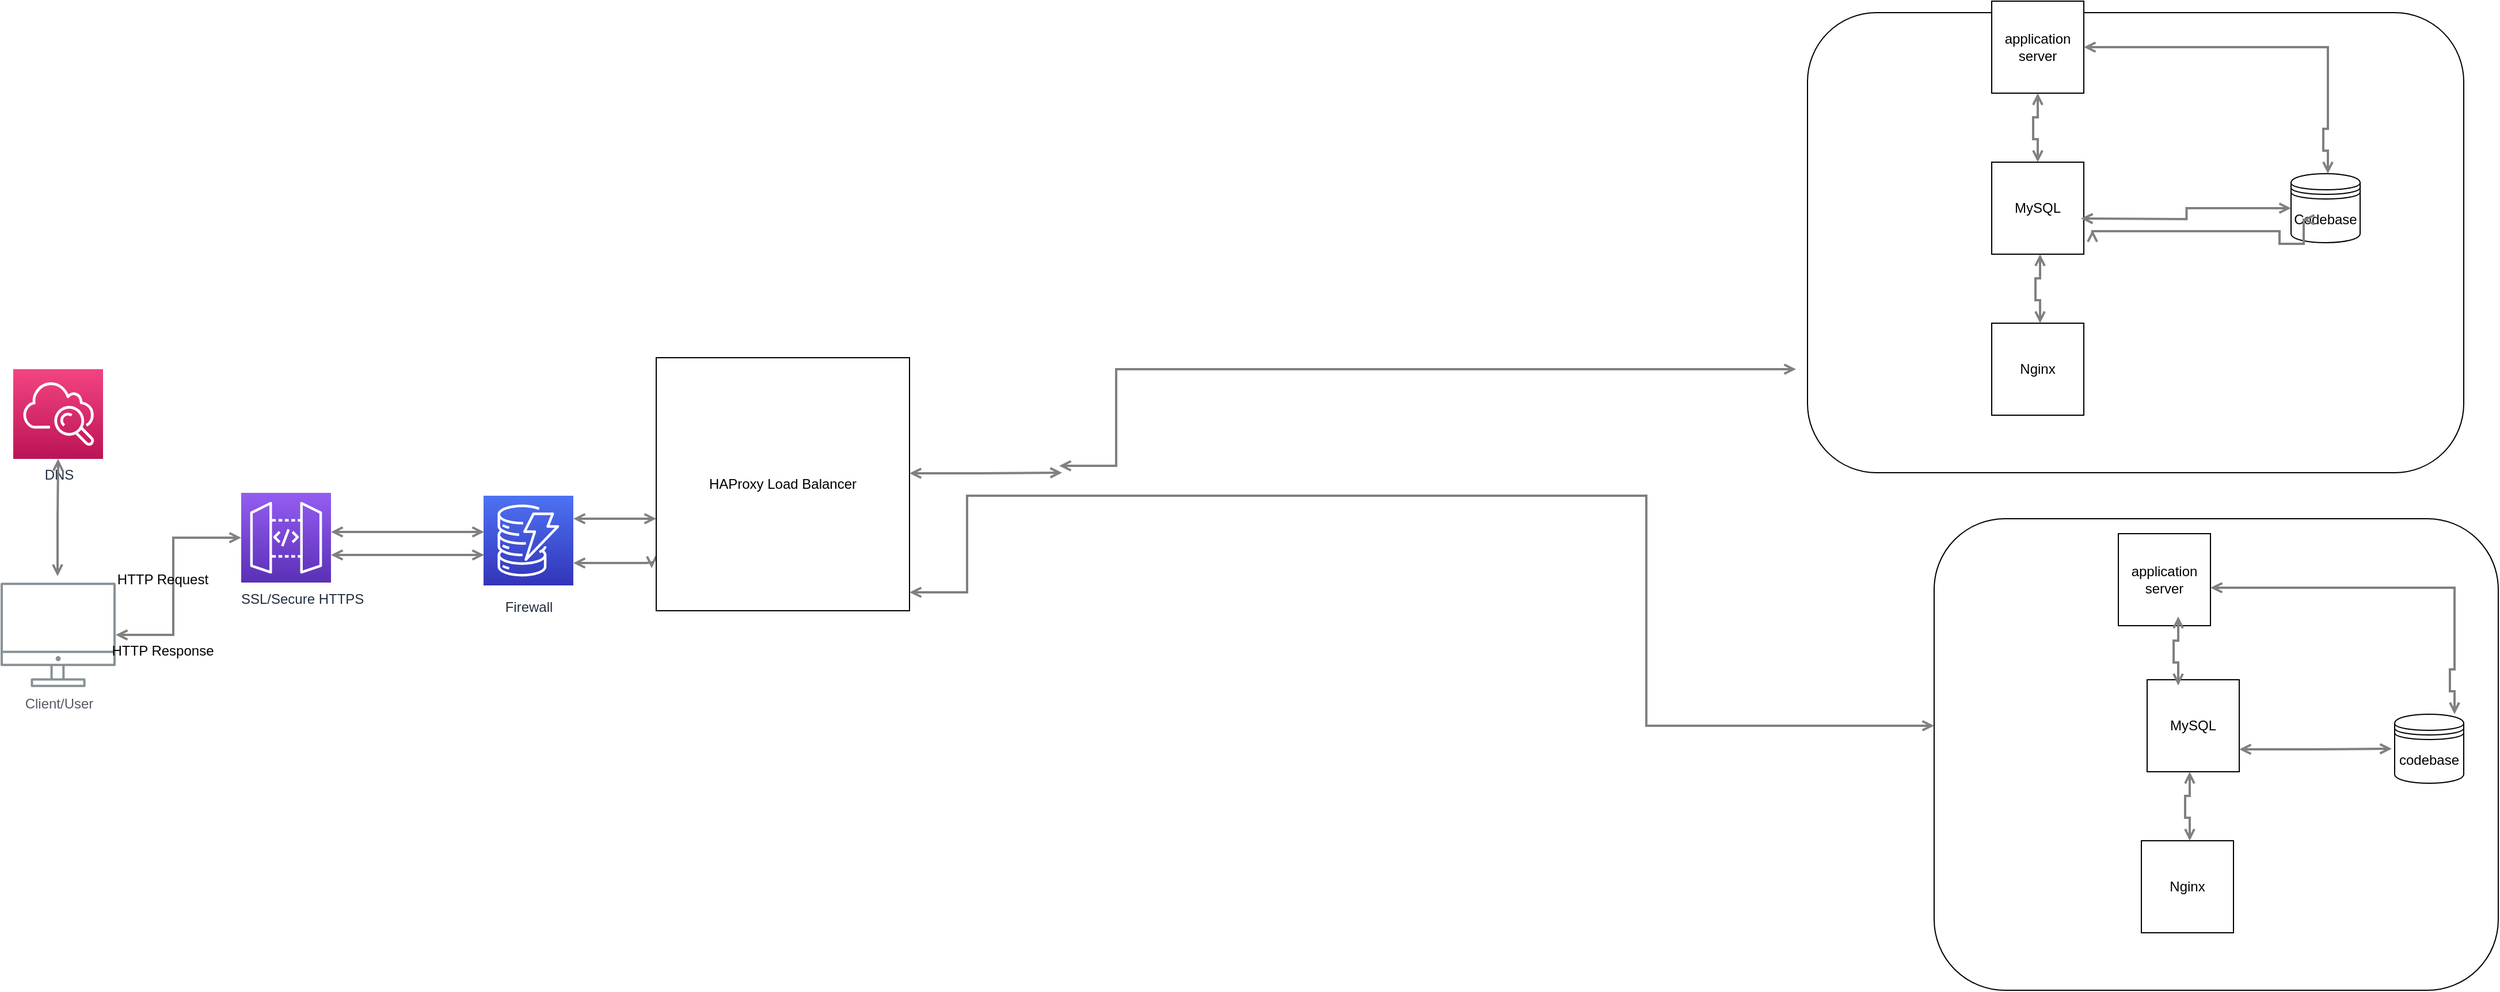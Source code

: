 <mxfile version="24.1.0" type="github">
  <diagram id="Ht1M8jgEwFfnCIfOTk4-" name="Page-1">
    <mxGraphModel dx="1114" dy="1434" grid="1" gridSize="10" guides="1" tooltips="1" connect="1" arrows="1" fold="1" page="1" pageScale="1" pageWidth="1169" pageHeight="827" math="0" shadow="0">
      <root>
        <mxCell id="0" />
        <mxCell id="1" parent="0" />
        <mxCell id="UEzPUAAOIrF-is8g5C7q-128" style="edgeStyle=orthogonalEdgeStyle;rounded=0;orthogonalLoop=1;jettySize=auto;html=1;startArrow=open;startFill=0;endArrow=open;endFill=0;strokeWidth=2;strokeColor=#808080;" parent="1" source="UEzPUAAOIrF-is8g5C7q-109" target="UEzPUAAOIrF-is8g5C7q-114" edge="1">
          <mxGeometry relative="1" as="geometry">
            <Array as="points">
              <mxPoint x="310.5" y="461.5" />
              <mxPoint x="310.5" y="376.5" />
            </Array>
          </mxGeometry>
        </mxCell>
        <mxCell id="UEzPUAAOIrF-is8g5C7q-129" style="edgeStyle=orthogonalEdgeStyle;rounded=0;orthogonalLoop=1;jettySize=auto;html=1;startArrow=open;startFill=0;endArrow=open;endFill=0;strokeWidth=2;strokeColor=#808080;" parent="1" source="UEzPUAAOIrF-is8g5C7q-114" edge="1">
          <mxGeometry relative="1" as="geometry">
            <Array as="points">
              <mxPoint x="510.5" y="391.5" />
              <mxPoint x="510.5" y="391.5" />
            </Array>
            <mxPoint x="580.501" y="391.5" as="targetPoint" />
          </mxGeometry>
        </mxCell>
        <mxCell id="UEzPUAAOIrF-is8g5C7q-142" style="edgeStyle=orthogonalEdgeStyle;rounded=0;orthogonalLoop=1;jettySize=auto;html=1;startArrow=open;startFill=0;endArrow=open;endFill=0;strokeWidth=2;strokeColor=#808080;" parent="1" source="UEzPUAAOIrF-is8g5C7q-114" edge="1">
          <mxGeometry relative="1" as="geometry">
            <mxPoint x="457.5" y="386.5" as="sourcePoint" />
            <mxPoint x="580.501" y="371.5" as="targetPoint" />
            <Array as="points">
              <mxPoint x="510.5" y="371.5" />
              <mxPoint x="510.5" y="371.5" />
            </Array>
          </mxGeometry>
        </mxCell>
        <mxCell id="UEzPUAAOIrF-is8g5C7q-109" value="Client/User" style="outlineConnect=0;gradientColor=none;fontColor=#545B64;strokeColor=none;fillColor=#879196;dashed=0;verticalLabelPosition=bottom;verticalAlign=top;align=center;html=1;fontSize=12;fontStyle=0;aspect=fixed;shape=mxgraph.aws4.illustration_desktop;pointerEvents=1;labelBackgroundColor=#ffffff;" parent="1" vertex="1">
          <mxGeometry x="160.5" y="415.5" width="100" height="91" as="geometry" />
        </mxCell>
        <mxCell id="UEzPUAAOIrF-is8g5C7q-114" value="&lt;span style=&quot;white-space: pre;&quot;&gt;&#x9;SSL/&lt;/span&gt;Secure HTTPS" style="outlineConnect=0;fontColor=#232F3E;gradientColor=#945DF2;gradientDirection=north;fillColor=#5A30B5;strokeColor=#ffffff;dashed=0;verticalLabelPosition=bottom;verticalAlign=top;align=center;html=1;fontSize=12;fontStyle=0;aspect=fixed;shape=mxgraph.aws4.resourceIcon;resIcon=mxgraph.aws4.api_gateway;labelBackgroundColor=#ffffff;" parent="1" vertex="1">
          <mxGeometry x="369.5" y="337.5" width="78" height="78" as="geometry" />
        </mxCell>
        <mxCell id="GEgxyzBnCWLSRmhvDWY9-1" value="Firewall" style="outlineConnect=0;fontColor=#232F3E;gradientColor=#4D72F3;gradientDirection=north;fillColor=#3334B9;strokeColor=#ffffff;dashed=0;verticalLabelPosition=bottom;verticalAlign=top;align=center;html=1;fontSize=12;fontStyle=0;aspect=fixed;shape=mxgraph.aws4.resourceIcon;resIcon=mxgraph.aws4.dynamodb;labelBackgroundColor=#ffffff;spacingTop=5;" vertex="1" parent="1">
          <mxGeometry x="580" y="340" width="78" height="78" as="geometry" />
        </mxCell>
        <mxCell id="GEgxyzBnCWLSRmhvDWY9-3" value="DNS" style="outlineConnect=0;fontColor=#232F3E;gradientColor=#F34482;gradientDirection=north;fillColor=#BC1356;strokeColor=#ffffff;dashed=0;verticalLabelPosition=bottom;verticalAlign=top;align=center;html=1;fontSize=12;fontStyle=0;aspect=fixed;shape=mxgraph.aws4.resourceIcon;resIcon=mxgraph.aws4.cloudwatch;labelBackgroundColor=#ffffff;" vertex="1" parent="1">
          <mxGeometry x="171.5" y="230" width="78" height="78" as="geometry" />
        </mxCell>
        <mxCell id="GEgxyzBnCWLSRmhvDWY9-4" style="edgeStyle=orthogonalEdgeStyle;rounded=0;orthogonalLoop=1;jettySize=auto;html=1;startArrow=open;startFill=0;endArrow=open;endFill=0;strokeWidth=2;strokeColor=#808080;exitX=0.495;exitY=-0.061;exitDx=0;exitDy=0;exitPerimeter=0;" edge="1" parent="1" source="UEzPUAAOIrF-is8g5C7q-109" target="GEgxyzBnCWLSRmhvDWY9-3">
          <mxGeometry relative="1" as="geometry">
            <mxPoint x="180" y="350" as="sourcePoint" />
            <mxPoint x="312.501" y="349.5" as="targetPoint" />
            <Array as="points" />
          </mxGeometry>
        </mxCell>
        <mxCell id="GEgxyzBnCWLSRmhvDWY9-11" value="HTTP Request" style="text;html=1;align=center;verticalAlign=middle;resizable=0;points=[];autosize=1;strokeColor=none;fillColor=none;" vertex="1" parent="1">
          <mxGeometry x="251" y="398" width="100" height="30" as="geometry" />
        </mxCell>
        <mxCell id="GEgxyzBnCWLSRmhvDWY9-12" value="HTTP Response" style="text;html=1;align=center;verticalAlign=middle;resizable=0;points=[];autosize=1;strokeColor=none;fillColor=none;" vertex="1" parent="1">
          <mxGeometry x="246" y="460" width="110" height="30" as="geometry" />
        </mxCell>
        <mxCell id="GEgxyzBnCWLSRmhvDWY9-17" style="edgeStyle=orthogonalEdgeStyle;rounded=0;orthogonalLoop=1;jettySize=auto;html=1;startArrow=open;startFill=0;endArrow=open;endFill=0;strokeWidth=2;strokeColor=#808080;" edge="1" parent="1">
          <mxGeometry relative="1" as="geometry">
            <mxPoint x="658" y="360" as="sourcePoint" />
            <mxPoint x="730" y="360" as="targetPoint" />
            <Array as="points">
              <mxPoint x="720.5" y="359.5" />
              <mxPoint x="720.5" y="359.5" />
            </Array>
          </mxGeometry>
        </mxCell>
        <mxCell id="GEgxyzBnCWLSRmhvDWY9-18" style="edgeStyle=orthogonalEdgeStyle;rounded=0;orthogonalLoop=1;jettySize=auto;html=1;startArrow=open;startFill=0;endArrow=open;endFill=0;strokeWidth=2;strokeColor=#808080;entryX=-0.018;entryY=0.832;entryDx=0;entryDy=0;entryPerimeter=0;" edge="1" parent="1" target="GEgxyzBnCWLSRmhvDWY9-19">
          <mxGeometry relative="1" as="geometry">
            <Array as="points">
              <mxPoint x="721" y="399" />
              <mxPoint x="726" y="398" />
            </Array>
            <mxPoint x="658" y="398.5" as="sourcePoint" />
            <mxPoint x="721" y="398" as="targetPoint" />
          </mxGeometry>
        </mxCell>
        <mxCell id="GEgxyzBnCWLSRmhvDWY9-19" value="HAProxy Load Balancer" style="whiteSpace=wrap;html=1;aspect=fixed;" vertex="1" parent="1">
          <mxGeometry x="730" y="220" width="220" height="220" as="geometry" />
        </mxCell>
        <mxCell id="GEgxyzBnCWLSRmhvDWY9-20" style="edgeStyle=orthogonalEdgeStyle;rounded=0;orthogonalLoop=1;jettySize=auto;html=1;startArrow=open;startFill=0;endArrow=open;endFill=0;strokeWidth=2;strokeColor=#808080;" edge="1" parent="1">
          <mxGeometry relative="1" as="geometry">
            <mxPoint x="950" y="320.5" as="sourcePoint" />
            <mxPoint x="1082.501" y="320" as="targetPoint" />
            <Array as="points">
              <mxPoint x="1012.5" y="320" />
              <mxPoint x="1012.5" y="320" />
            </Array>
          </mxGeometry>
        </mxCell>
        <mxCell id="GEgxyzBnCWLSRmhvDWY9-21" style="edgeStyle=orthogonalEdgeStyle;rounded=0;orthogonalLoop=1;jettySize=auto;html=1;startArrow=open;startFill=0;endArrow=open;endFill=0;strokeWidth=2;strokeColor=#808080;" edge="1" parent="1">
          <mxGeometry relative="1" as="geometry">
            <Array as="points">
              <mxPoint x="1129.5" y="314.5" />
              <mxPoint x="1129.5" y="229.5" />
            </Array>
            <mxPoint x="1080" y="314" as="sourcePoint" />
            <mxPoint x="1720" y="230" as="targetPoint" />
          </mxGeometry>
        </mxCell>
        <mxCell id="GEgxyzBnCWLSRmhvDWY9-22" style="edgeStyle=orthogonalEdgeStyle;rounded=0;orthogonalLoop=1;jettySize=auto;html=1;startArrow=open;startFill=0;endArrow=open;endFill=0;strokeWidth=2;strokeColor=#808080;" edge="1" parent="1" target="GEgxyzBnCWLSRmhvDWY9-23">
          <mxGeometry relative="1" as="geometry">
            <Array as="points">
              <mxPoint x="1000" y="424" />
              <mxPoint x="1000" y="340" />
              <mxPoint x="1590" y="340" />
              <mxPoint x="1590" y="540" />
            </Array>
            <mxPoint x="950" y="424" as="sourcePoint" />
            <mxPoint x="1710" y="540" as="targetPoint" />
          </mxGeometry>
        </mxCell>
        <mxCell id="GEgxyzBnCWLSRmhvDWY9-23" value="" style="rounded=1;whiteSpace=wrap;html=1;" vertex="1" parent="1">
          <mxGeometry x="1840" y="360" width="490" height="410" as="geometry" />
        </mxCell>
        <mxCell id="GEgxyzBnCWLSRmhvDWY9-24" value="application server" style="whiteSpace=wrap;html=1;aspect=fixed;" vertex="1" parent="1">
          <mxGeometry x="2000" y="373" width="80" height="80" as="geometry" />
        </mxCell>
        <mxCell id="GEgxyzBnCWLSRmhvDWY9-25" value="MySQL" style="whiteSpace=wrap;html=1;aspect=fixed;" vertex="1" parent="1">
          <mxGeometry x="2025" y="500" width="80" height="80" as="geometry" />
        </mxCell>
        <mxCell id="GEgxyzBnCWLSRmhvDWY9-26" value="Nginx" style="whiteSpace=wrap;html=1;aspect=fixed;" vertex="1" parent="1">
          <mxGeometry x="2020" y="640" width="80" height="80" as="geometry" />
        </mxCell>
        <mxCell id="GEgxyzBnCWLSRmhvDWY9-27" value="" style="rounded=1;whiteSpace=wrap;html=1;" vertex="1" parent="1">
          <mxGeometry x="1730" y="-80" width="570" height="400" as="geometry" />
        </mxCell>
        <mxCell id="GEgxyzBnCWLSRmhvDWY9-28" value="application server" style="whiteSpace=wrap;html=1;aspect=fixed;" vertex="1" parent="1">
          <mxGeometry x="1890" y="-90" width="80" height="80" as="geometry" />
        </mxCell>
        <mxCell id="GEgxyzBnCWLSRmhvDWY9-29" value="MySQL" style="whiteSpace=wrap;html=1;aspect=fixed;" vertex="1" parent="1">
          <mxGeometry x="1890" y="50" width="80" height="80" as="geometry" />
        </mxCell>
        <mxCell id="GEgxyzBnCWLSRmhvDWY9-30" value="Nginx" style="whiteSpace=wrap;html=1;aspect=fixed;" vertex="1" parent="1">
          <mxGeometry x="1890" y="190" width="80" height="80" as="geometry" />
        </mxCell>
        <mxCell id="GEgxyzBnCWLSRmhvDWY9-31" value="Codebase" style="shape=datastore;whiteSpace=wrap;html=1;" vertex="1" parent="1">
          <mxGeometry x="2150" y="60" width="60" height="60" as="geometry" />
        </mxCell>
        <mxCell id="GEgxyzBnCWLSRmhvDWY9-32" value="codebase" style="shape=datastore;whiteSpace=wrap;html=1;" vertex="1" parent="1">
          <mxGeometry x="2240" y="530" width="60" height="60" as="geometry" />
        </mxCell>
        <mxCell id="GEgxyzBnCWLSRmhvDWY9-33" style="edgeStyle=orthogonalEdgeStyle;rounded=0;orthogonalLoop=1;jettySize=auto;html=1;startArrow=open;startFill=0;endArrow=open;endFill=0;strokeWidth=2;strokeColor=#808080;entryX=0.5;entryY=1;entryDx=0;entryDy=0;exitX=0.5;exitY=0;exitDx=0;exitDy=0;" edge="1" parent="1" source="GEgxyzBnCWLSRmhvDWY9-29" target="GEgxyzBnCWLSRmhvDWY9-28">
          <mxGeometry relative="1" as="geometry">
            <mxPoint x="1863.75" y="10.5" as="sourcePoint" />
            <mxPoint x="1996.251" y="10" as="targetPoint" />
            <Array as="points">
              <mxPoint x="1926" y="30" />
              <mxPoint x="1926" y="11" />
              <mxPoint x="1930" y="11" />
            </Array>
          </mxGeometry>
        </mxCell>
        <mxCell id="GEgxyzBnCWLSRmhvDWY9-34" style="edgeStyle=orthogonalEdgeStyle;rounded=0;orthogonalLoop=1;jettySize=auto;html=1;startArrow=open;startFill=0;endArrow=open;endFill=0;strokeWidth=2;strokeColor=#808080;entryX=0.5;entryY=1;entryDx=0;entryDy=0;exitX=0.5;exitY=0;exitDx=0;exitDy=0;" edge="1" parent="1">
          <mxGeometry relative="1" as="geometry">
            <mxPoint x="1932" y="190" as="sourcePoint" />
            <mxPoint x="1932" y="130" as="targetPoint" />
            <Array as="points">
              <mxPoint x="1928" y="170" />
              <mxPoint x="1928" y="151" />
              <mxPoint x="1932" y="151" />
            </Array>
          </mxGeometry>
        </mxCell>
        <mxCell id="GEgxyzBnCWLSRmhvDWY9-36" style="edgeStyle=orthogonalEdgeStyle;rounded=0;orthogonalLoop=1;jettySize=auto;html=1;startArrow=open;startFill=0;endArrow=open;endFill=0;strokeWidth=2;strokeColor=#808080;entryX=0.5;entryY=1;entryDx=0;entryDy=0;exitX=0.5;exitY=0;exitDx=0;exitDy=0;" edge="1" parent="1">
          <mxGeometry relative="1" as="geometry">
            <mxPoint x="2052" y="505" as="sourcePoint" />
            <mxPoint x="2052" y="445" as="targetPoint" />
            <Array as="points">
              <mxPoint x="2048" y="485" />
              <mxPoint x="2048" y="466" />
              <mxPoint x="2052" y="466" />
            </Array>
          </mxGeometry>
        </mxCell>
        <mxCell id="GEgxyzBnCWLSRmhvDWY9-37" style="edgeStyle=orthogonalEdgeStyle;rounded=0;orthogonalLoop=1;jettySize=auto;html=1;startArrow=open;startFill=0;endArrow=open;endFill=0;strokeWidth=2;strokeColor=#808080;entryX=0.5;entryY=1;entryDx=0;entryDy=0;exitX=0.5;exitY=0;exitDx=0;exitDy=0;" edge="1" parent="1">
          <mxGeometry relative="1" as="geometry">
            <mxPoint x="2062" y="640" as="sourcePoint" />
            <mxPoint x="2062" y="580" as="targetPoint" />
            <Array as="points">
              <mxPoint x="2058" y="620" />
              <mxPoint x="2058" y="601" />
              <mxPoint x="2062" y="601" />
            </Array>
          </mxGeometry>
        </mxCell>
        <mxCell id="GEgxyzBnCWLSRmhvDWY9-39" style="edgeStyle=orthogonalEdgeStyle;rounded=0;orthogonalLoop=1;jettySize=auto;html=1;startArrow=open;startFill=0;endArrow=open;endFill=0;strokeWidth=2;strokeColor=#808080;exitX=0.5;exitY=0;exitDx=0;exitDy=0;" edge="1" parent="1" target="GEgxyzBnCWLSRmhvDWY9-28">
          <mxGeometry relative="1" as="geometry">
            <mxPoint x="2182" y="60" as="sourcePoint" />
            <mxPoint x="2182" as="targetPoint" />
            <Array as="points">
              <mxPoint x="2182" y="40" />
              <mxPoint x="2178" y="40" />
              <mxPoint x="2178" y="21" />
              <mxPoint x="2182" y="21" />
              <mxPoint x="2182" y="-50" />
            </Array>
          </mxGeometry>
        </mxCell>
        <mxCell id="GEgxyzBnCWLSRmhvDWY9-42" style="edgeStyle=orthogonalEdgeStyle;rounded=0;orthogonalLoop=1;jettySize=auto;html=1;startArrow=open;startFill=0;endArrow=open;endFill=0;strokeWidth=2;strokeColor=#808080;exitX=0.5;exitY=0;exitDx=0;exitDy=0;" edge="1" parent="1">
          <mxGeometry relative="1" as="geometry">
            <mxPoint x="2292" y="530" as="sourcePoint" />
            <mxPoint x="2080" y="420" as="targetPoint" />
            <Array as="points">
              <mxPoint x="2292" y="510" />
              <mxPoint x="2288" y="510" />
              <mxPoint x="2288" y="491" />
              <mxPoint x="2292" y="491" />
              <mxPoint x="2292" y="420" />
            </Array>
          </mxGeometry>
        </mxCell>
        <mxCell id="GEgxyzBnCWLSRmhvDWY9-43" style="edgeStyle=orthogonalEdgeStyle;rounded=0;orthogonalLoop=1;jettySize=auto;html=1;startArrow=open;startFill=0;endArrow=open;endFill=0;strokeWidth=2;strokeColor=#808080;" edge="1" parent="1" target="GEgxyzBnCWLSRmhvDWY9-31">
          <mxGeometry relative="1" as="geometry">
            <mxPoint x="1967.5" y="99" as="sourcePoint" />
            <mxPoint x="2100.001" y="98.5" as="targetPoint" />
            <Array as="points" />
          </mxGeometry>
        </mxCell>
        <mxCell id="GEgxyzBnCWLSRmhvDWY9-44" style="edgeStyle=orthogonalEdgeStyle;rounded=0;orthogonalLoop=1;jettySize=auto;html=1;startArrow=open;startFill=0;endArrow=open;endFill=0;strokeWidth=2;strokeColor=#808080;" edge="1" parent="1">
          <mxGeometry relative="1" as="geometry">
            <mxPoint x="1977.5" y="109" as="sourcePoint" />
            <mxPoint x="2160" y="100" as="targetPoint" />
            <Array as="points">
              <mxPoint x="1978" y="110" />
              <mxPoint x="2140" y="110" />
              <mxPoint x="2140" y="121" />
              <mxPoint x="2161" y="121" />
            </Array>
          </mxGeometry>
        </mxCell>
        <mxCell id="GEgxyzBnCWLSRmhvDWY9-45" style="edgeStyle=orthogonalEdgeStyle;rounded=0;orthogonalLoop=1;jettySize=auto;html=1;startArrow=open;startFill=0;endArrow=open;endFill=0;strokeWidth=2;strokeColor=#808080;" edge="1" parent="1">
          <mxGeometry relative="1" as="geometry">
            <mxPoint x="2105" y="560.5" as="sourcePoint" />
            <mxPoint x="2237.501" y="560" as="targetPoint" />
            <Array as="points">
              <mxPoint x="2167.5" y="560" />
              <mxPoint x="2167.5" y="560" />
            </Array>
          </mxGeometry>
        </mxCell>
      </root>
    </mxGraphModel>
  </diagram>
</mxfile>

